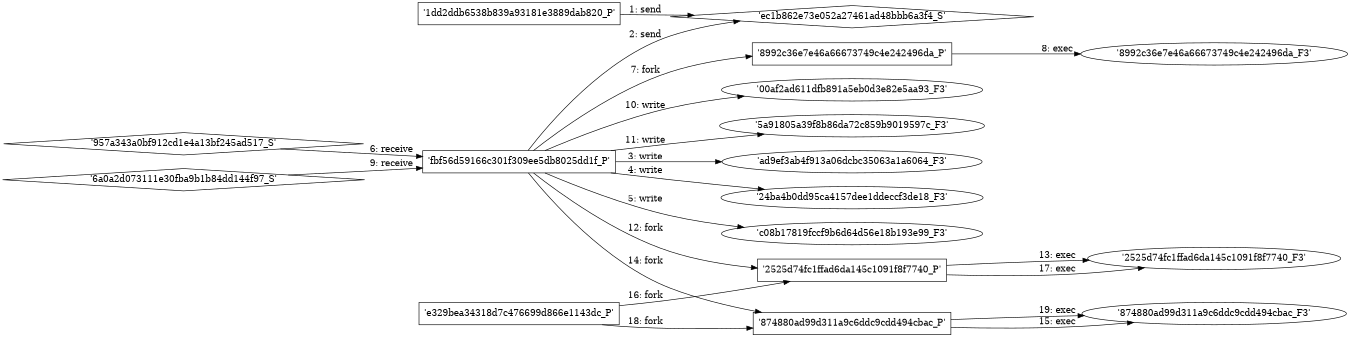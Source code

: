 digraph "D:\Learning\Paper\apt\基于CTI的攻击预警\Dataset\攻击图\ASGfromALLCTI\Using the Immunity Debugger API to Automate Analysis.dot" {
rankdir="LR"
size="9"
fixedsize="false"
splines="true"
nodesep=0.3
ranksep=0
fontsize=10
overlap="scalexy"
engine= "neato"
	"'ec1b862e73e052a27461ad48bbb6a3f4_S'" [node_type=Socket shape=diamond]
	"'1dd2ddb6538b839a93181e3889dab820_P'" [node_type=Process shape=box]
	"'1dd2ddb6538b839a93181e3889dab820_P'" -> "'ec1b862e73e052a27461ad48bbb6a3f4_S'" [label="1: send"]
	"'ec1b862e73e052a27461ad48bbb6a3f4_S'" [node_type=Socket shape=diamond]
	"'fbf56d59166c301f309ee5db8025dd1f_P'" [node_type=Process shape=box]
	"'fbf56d59166c301f309ee5db8025dd1f_P'" -> "'ec1b862e73e052a27461ad48bbb6a3f4_S'" [label="2: send"]
	"'ad9ef3ab4f913a06dcbc35063a1a6064_F3'" [node_type=file shape=ellipse]
	"'fbf56d59166c301f309ee5db8025dd1f_P'" [node_type=Process shape=box]
	"'fbf56d59166c301f309ee5db8025dd1f_P'" -> "'ad9ef3ab4f913a06dcbc35063a1a6064_F3'" [label="3: write"]
	"'24ba4b0dd95ca4157dee1ddeccf3de18_F3'" [node_type=file shape=ellipse]
	"'fbf56d59166c301f309ee5db8025dd1f_P'" [node_type=Process shape=box]
	"'fbf56d59166c301f309ee5db8025dd1f_P'" -> "'24ba4b0dd95ca4157dee1ddeccf3de18_F3'" [label="4: write"]
	"'c08b17819fccf9b6d64d56e18b193e99_F3'" [node_type=file shape=ellipse]
	"'fbf56d59166c301f309ee5db8025dd1f_P'" [node_type=Process shape=box]
	"'fbf56d59166c301f309ee5db8025dd1f_P'" -> "'c08b17819fccf9b6d64d56e18b193e99_F3'" [label="5: write"]
	"'fbf56d59166c301f309ee5db8025dd1f_P'" [node_type=Process shape=box]
	"'957a343a0bf912cd1e4a13bf245ad517_S'" [node_type=Socket shape=diamond]
	"'957a343a0bf912cd1e4a13bf245ad517_S'" -> "'fbf56d59166c301f309ee5db8025dd1f_P'" [label="6: receive"]
	"'fbf56d59166c301f309ee5db8025dd1f_P'" [node_type=Process shape=box]
	"'8992c36e7e46a66673749c4e242496da_P'" [node_type=Process shape=box]
	"'fbf56d59166c301f309ee5db8025dd1f_P'" -> "'8992c36e7e46a66673749c4e242496da_P'" [label="7: fork"]
	"'8992c36e7e46a66673749c4e242496da_P'" [node_type=Process shape=box]
	"'8992c36e7e46a66673749c4e242496da_F3'" [node_type=File shape=ellipse]
	"'8992c36e7e46a66673749c4e242496da_P'" -> "'8992c36e7e46a66673749c4e242496da_F3'" [label="8: exec"]
	"'fbf56d59166c301f309ee5db8025dd1f_P'" [node_type=Process shape=box]
	"'6a0a2d073111e30fba9b1b84dd144f97_S'" [node_type=Socket shape=diamond]
	"'6a0a2d073111e30fba9b1b84dd144f97_S'" -> "'fbf56d59166c301f309ee5db8025dd1f_P'" [label="9: receive"]
	"'00af2ad611dfb891a5eb0d3e82e5aa93_F3'" [node_type=file shape=ellipse]
	"'fbf56d59166c301f309ee5db8025dd1f_P'" [node_type=Process shape=box]
	"'fbf56d59166c301f309ee5db8025dd1f_P'" -> "'00af2ad611dfb891a5eb0d3e82e5aa93_F3'" [label="10: write"]
	"'5a91805a39f8b86da72c859b9019597c_F3'" [node_type=file shape=ellipse]
	"'fbf56d59166c301f309ee5db8025dd1f_P'" [node_type=Process shape=box]
	"'fbf56d59166c301f309ee5db8025dd1f_P'" -> "'5a91805a39f8b86da72c859b9019597c_F3'" [label="11: write"]
	"'fbf56d59166c301f309ee5db8025dd1f_P'" [node_type=Process shape=box]
	"'2525d74fc1ffad6da145c1091f8f7740_P'" [node_type=Process shape=box]
	"'fbf56d59166c301f309ee5db8025dd1f_P'" -> "'2525d74fc1ffad6da145c1091f8f7740_P'" [label="12: fork"]
	"'2525d74fc1ffad6da145c1091f8f7740_P'" [node_type=Process shape=box]
	"'2525d74fc1ffad6da145c1091f8f7740_F3'" [node_type=File shape=ellipse]
	"'2525d74fc1ffad6da145c1091f8f7740_P'" -> "'2525d74fc1ffad6da145c1091f8f7740_F3'" [label="13: exec"]
	"'fbf56d59166c301f309ee5db8025dd1f_P'" [node_type=Process shape=box]
	"'874880ad99d311a9c6ddc9cdd494cbac_P'" [node_type=Process shape=box]
	"'fbf56d59166c301f309ee5db8025dd1f_P'" -> "'874880ad99d311a9c6ddc9cdd494cbac_P'" [label="14: fork"]
	"'874880ad99d311a9c6ddc9cdd494cbac_P'" [node_type=Process shape=box]
	"'874880ad99d311a9c6ddc9cdd494cbac_F3'" [node_type=File shape=ellipse]
	"'874880ad99d311a9c6ddc9cdd494cbac_P'" -> "'874880ad99d311a9c6ddc9cdd494cbac_F3'" [label="15: exec"]
	"'e329bea34318d7c476699d866e1143dc_P'" [node_type=Process shape=box]
	"'2525d74fc1ffad6da145c1091f8f7740_P'" [node_type=Process shape=box]
	"'e329bea34318d7c476699d866e1143dc_P'" -> "'2525d74fc1ffad6da145c1091f8f7740_P'" [label="16: fork"]
	"'2525d74fc1ffad6da145c1091f8f7740_P'" [node_type=Process shape=box]
	"'2525d74fc1ffad6da145c1091f8f7740_F3'" [node_type=File shape=ellipse]
	"'2525d74fc1ffad6da145c1091f8f7740_P'" -> "'2525d74fc1ffad6da145c1091f8f7740_F3'" [label="17: exec"]
	"'e329bea34318d7c476699d866e1143dc_P'" [node_type=Process shape=box]
	"'874880ad99d311a9c6ddc9cdd494cbac_P'" [node_type=Process shape=box]
	"'e329bea34318d7c476699d866e1143dc_P'" -> "'874880ad99d311a9c6ddc9cdd494cbac_P'" [label="18: fork"]
	"'874880ad99d311a9c6ddc9cdd494cbac_P'" [node_type=Process shape=box]
	"'874880ad99d311a9c6ddc9cdd494cbac_F3'" [node_type=File shape=ellipse]
	"'874880ad99d311a9c6ddc9cdd494cbac_P'" -> "'874880ad99d311a9c6ddc9cdd494cbac_F3'" [label="19: exec"]
}
